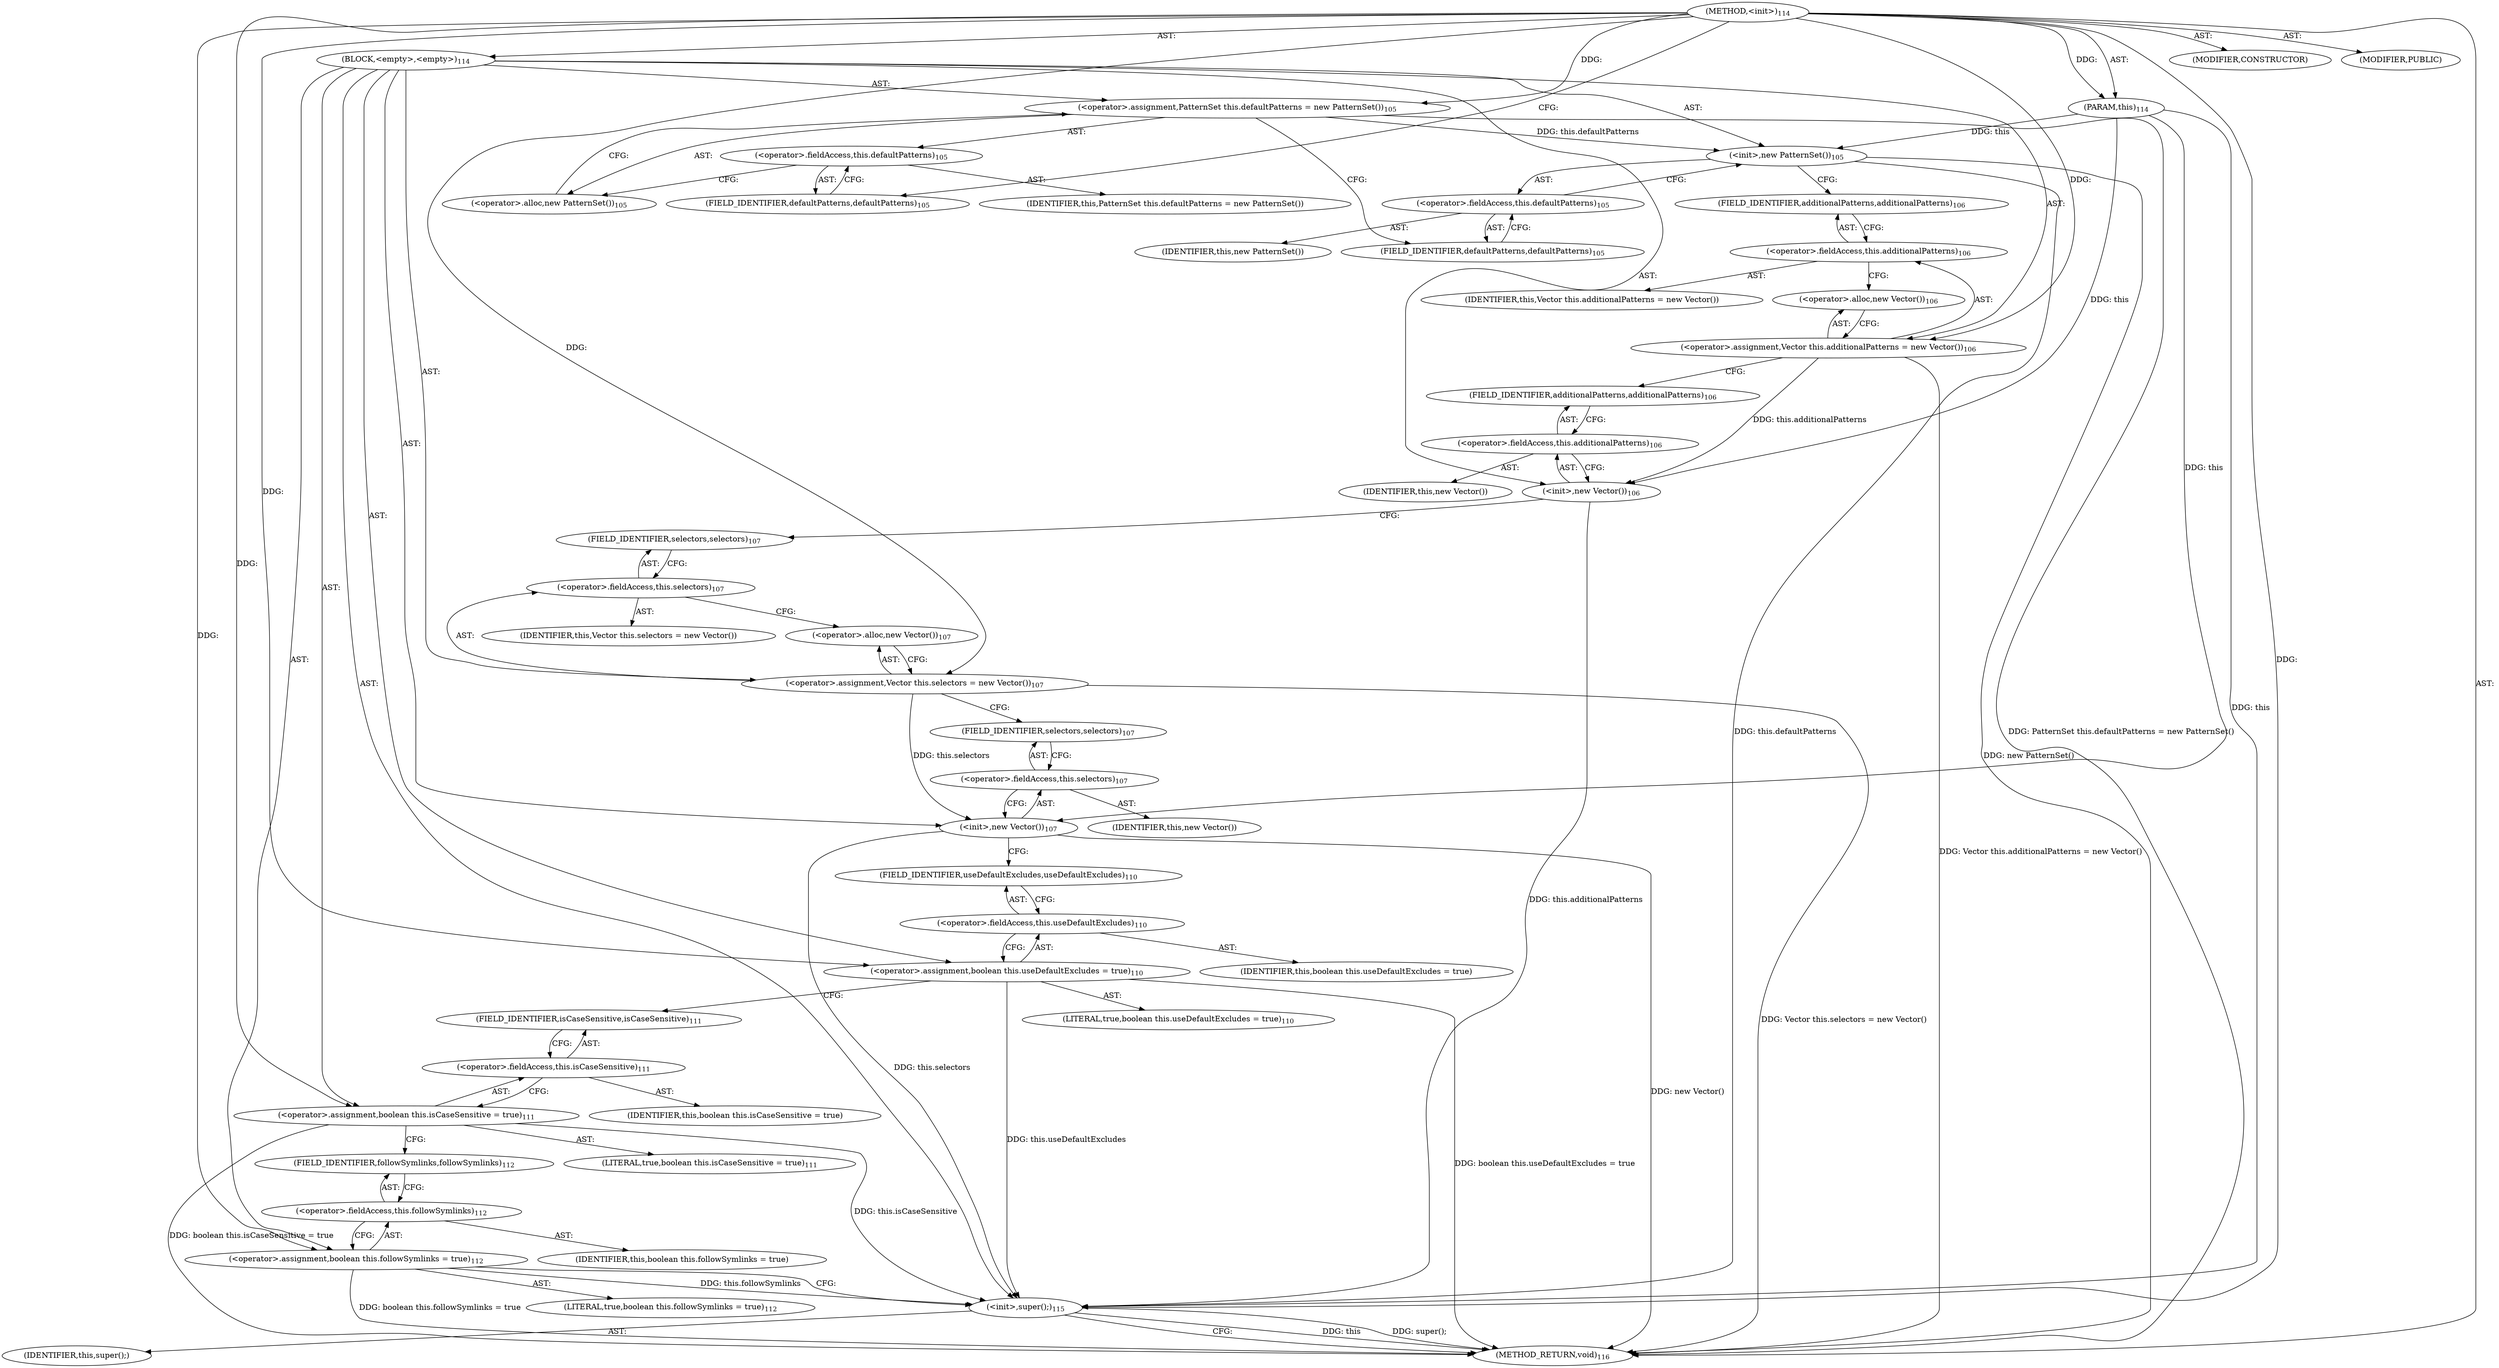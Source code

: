 digraph "&lt;init&gt;" {  
"111669149696" [label = <(METHOD,&lt;init&gt;)<SUB>114</SUB>> ]
"115964117040" [label = <(PARAM,this)<SUB>114</SUB>> ]
"25769803776" [label = <(BLOCK,&lt;empty&gt;,&lt;empty&gt;)<SUB>114</SUB>> ]
"30064771073" [label = <(&lt;operator&gt;.assignment,PatternSet this.defaultPatterns = new PatternSet())<SUB>105</SUB>> ]
"30064771074" [label = <(&lt;operator&gt;.fieldAccess,this.defaultPatterns)<SUB>105</SUB>> ]
"68719476852" [label = <(IDENTIFIER,this,PatternSet this.defaultPatterns = new PatternSet())> ]
"55834574848" [label = <(FIELD_IDENTIFIER,defaultPatterns,defaultPatterns)<SUB>105</SUB>> ]
"30064771075" [label = <(&lt;operator&gt;.alloc,new PatternSet())<SUB>105</SUB>> ]
"30064771076" [label = <(&lt;init&gt;,new PatternSet())<SUB>105</SUB>> ]
"30064771077" [label = <(&lt;operator&gt;.fieldAccess,this.defaultPatterns)<SUB>105</SUB>> ]
"68719476853" [label = <(IDENTIFIER,this,new PatternSet())> ]
"55834574849" [label = <(FIELD_IDENTIFIER,defaultPatterns,defaultPatterns)<SUB>105</SUB>> ]
"30064771078" [label = <(&lt;operator&gt;.assignment,Vector this.additionalPatterns = new Vector())<SUB>106</SUB>> ]
"30064771079" [label = <(&lt;operator&gt;.fieldAccess,this.additionalPatterns)<SUB>106</SUB>> ]
"68719476854" [label = <(IDENTIFIER,this,Vector this.additionalPatterns = new Vector())> ]
"55834574850" [label = <(FIELD_IDENTIFIER,additionalPatterns,additionalPatterns)<SUB>106</SUB>> ]
"30064771080" [label = <(&lt;operator&gt;.alloc,new Vector())<SUB>106</SUB>> ]
"30064771081" [label = <(&lt;init&gt;,new Vector())<SUB>106</SUB>> ]
"30064771082" [label = <(&lt;operator&gt;.fieldAccess,this.additionalPatterns)<SUB>106</SUB>> ]
"68719476855" [label = <(IDENTIFIER,this,new Vector())> ]
"55834574851" [label = <(FIELD_IDENTIFIER,additionalPatterns,additionalPatterns)<SUB>106</SUB>> ]
"30064771083" [label = <(&lt;operator&gt;.assignment,Vector this.selectors = new Vector())<SUB>107</SUB>> ]
"30064771084" [label = <(&lt;operator&gt;.fieldAccess,this.selectors)<SUB>107</SUB>> ]
"68719476856" [label = <(IDENTIFIER,this,Vector this.selectors = new Vector())> ]
"55834574852" [label = <(FIELD_IDENTIFIER,selectors,selectors)<SUB>107</SUB>> ]
"30064771085" [label = <(&lt;operator&gt;.alloc,new Vector())<SUB>107</SUB>> ]
"30064771086" [label = <(&lt;init&gt;,new Vector())<SUB>107</SUB>> ]
"30064771087" [label = <(&lt;operator&gt;.fieldAccess,this.selectors)<SUB>107</SUB>> ]
"68719476857" [label = <(IDENTIFIER,this,new Vector())> ]
"55834574853" [label = <(FIELD_IDENTIFIER,selectors,selectors)<SUB>107</SUB>> ]
"30064771088" [label = <(&lt;operator&gt;.assignment,boolean this.useDefaultExcludes = true)<SUB>110</SUB>> ]
"30064771089" [label = <(&lt;operator&gt;.fieldAccess,this.useDefaultExcludes)<SUB>110</SUB>> ]
"68719476858" [label = <(IDENTIFIER,this,boolean this.useDefaultExcludes = true)> ]
"55834574854" [label = <(FIELD_IDENTIFIER,useDefaultExcludes,useDefaultExcludes)<SUB>110</SUB>> ]
"90194313216" [label = <(LITERAL,true,boolean this.useDefaultExcludes = true)<SUB>110</SUB>> ]
"30064771090" [label = <(&lt;operator&gt;.assignment,boolean this.isCaseSensitive = true)<SUB>111</SUB>> ]
"30064771091" [label = <(&lt;operator&gt;.fieldAccess,this.isCaseSensitive)<SUB>111</SUB>> ]
"68719476859" [label = <(IDENTIFIER,this,boolean this.isCaseSensitive = true)> ]
"55834574855" [label = <(FIELD_IDENTIFIER,isCaseSensitive,isCaseSensitive)<SUB>111</SUB>> ]
"90194313217" [label = <(LITERAL,true,boolean this.isCaseSensitive = true)<SUB>111</SUB>> ]
"30064771092" [label = <(&lt;operator&gt;.assignment,boolean this.followSymlinks = true)<SUB>112</SUB>> ]
"30064771093" [label = <(&lt;operator&gt;.fieldAccess,this.followSymlinks)<SUB>112</SUB>> ]
"68719476860" [label = <(IDENTIFIER,this,boolean this.followSymlinks = true)> ]
"55834574856" [label = <(FIELD_IDENTIFIER,followSymlinks,followSymlinks)<SUB>112</SUB>> ]
"90194313218" [label = <(LITERAL,true,boolean this.followSymlinks = true)<SUB>112</SUB>> ]
"30064771072" [label = <(&lt;init&gt;,super();)<SUB>115</SUB>> ]
"68719476843" [label = <(IDENTIFIER,this,super();)> ]
"133143986183" [label = <(MODIFIER,CONSTRUCTOR)> ]
"133143986184" [label = <(MODIFIER,PUBLIC)> ]
"128849018880" [label = <(METHOD_RETURN,void)<SUB>116</SUB>> ]
  "111669149696" -> "115964117040"  [ label = "AST: "] 
  "111669149696" -> "25769803776"  [ label = "AST: "] 
  "111669149696" -> "133143986183"  [ label = "AST: "] 
  "111669149696" -> "133143986184"  [ label = "AST: "] 
  "111669149696" -> "128849018880"  [ label = "AST: "] 
  "25769803776" -> "30064771073"  [ label = "AST: "] 
  "25769803776" -> "30064771076"  [ label = "AST: "] 
  "25769803776" -> "30064771078"  [ label = "AST: "] 
  "25769803776" -> "30064771081"  [ label = "AST: "] 
  "25769803776" -> "30064771083"  [ label = "AST: "] 
  "25769803776" -> "30064771086"  [ label = "AST: "] 
  "25769803776" -> "30064771088"  [ label = "AST: "] 
  "25769803776" -> "30064771090"  [ label = "AST: "] 
  "25769803776" -> "30064771092"  [ label = "AST: "] 
  "25769803776" -> "30064771072"  [ label = "AST: "] 
  "30064771073" -> "30064771074"  [ label = "AST: "] 
  "30064771073" -> "30064771075"  [ label = "AST: "] 
  "30064771074" -> "68719476852"  [ label = "AST: "] 
  "30064771074" -> "55834574848"  [ label = "AST: "] 
  "30064771076" -> "30064771077"  [ label = "AST: "] 
  "30064771077" -> "68719476853"  [ label = "AST: "] 
  "30064771077" -> "55834574849"  [ label = "AST: "] 
  "30064771078" -> "30064771079"  [ label = "AST: "] 
  "30064771078" -> "30064771080"  [ label = "AST: "] 
  "30064771079" -> "68719476854"  [ label = "AST: "] 
  "30064771079" -> "55834574850"  [ label = "AST: "] 
  "30064771081" -> "30064771082"  [ label = "AST: "] 
  "30064771082" -> "68719476855"  [ label = "AST: "] 
  "30064771082" -> "55834574851"  [ label = "AST: "] 
  "30064771083" -> "30064771084"  [ label = "AST: "] 
  "30064771083" -> "30064771085"  [ label = "AST: "] 
  "30064771084" -> "68719476856"  [ label = "AST: "] 
  "30064771084" -> "55834574852"  [ label = "AST: "] 
  "30064771086" -> "30064771087"  [ label = "AST: "] 
  "30064771087" -> "68719476857"  [ label = "AST: "] 
  "30064771087" -> "55834574853"  [ label = "AST: "] 
  "30064771088" -> "30064771089"  [ label = "AST: "] 
  "30064771088" -> "90194313216"  [ label = "AST: "] 
  "30064771089" -> "68719476858"  [ label = "AST: "] 
  "30064771089" -> "55834574854"  [ label = "AST: "] 
  "30064771090" -> "30064771091"  [ label = "AST: "] 
  "30064771090" -> "90194313217"  [ label = "AST: "] 
  "30064771091" -> "68719476859"  [ label = "AST: "] 
  "30064771091" -> "55834574855"  [ label = "AST: "] 
  "30064771092" -> "30064771093"  [ label = "AST: "] 
  "30064771092" -> "90194313218"  [ label = "AST: "] 
  "30064771093" -> "68719476860"  [ label = "AST: "] 
  "30064771093" -> "55834574856"  [ label = "AST: "] 
  "30064771072" -> "68719476843"  [ label = "AST: "] 
  "30064771073" -> "55834574849"  [ label = "CFG: "] 
  "30064771076" -> "55834574850"  [ label = "CFG: "] 
  "30064771078" -> "55834574851"  [ label = "CFG: "] 
  "30064771081" -> "55834574852"  [ label = "CFG: "] 
  "30064771083" -> "55834574853"  [ label = "CFG: "] 
  "30064771086" -> "55834574854"  [ label = "CFG: "] 
  "30064771088" -> "55834574855"  [ label = "CFG: "] 
  "30064771090" -> "55834574856"  [ label = "CFG: "] 
  "30064771092" -> "30064771072"  [ label = "CFG: "] 
  "30064771072" -> "128849018880"  [ label = "CFG: "] 
  "30064771074" -> "30064771075"  [ label = "CFG: "] 
  "30064771075" -> "30064771073"  [ label = "CFG: "] 
  "30064771077" -> "30064771076"  [ label = "CFG: "] 
  "30064771079" -> "30064771080"  [ label = "CFG: "] 
  "30064771080" -> "30064771078"  [ label = "CFG: "] 
  "30064771082" -> "30064771081"  [ label = "CFG: "] 
  "30064771084" -> "30064771085"  [ label = "CFG: "] 
  "30064771085" -> "30064771083"  [ label = "CFG: "] 
  "30064771087" -> "30064771086"  [ label = "CFG: "] 
  "30064771089" -> "30064771088"  [ label = "CFG: "] 
  "30064771091" -> "30064771090"  [ label = "CFG: "] 
  "30064771093" -> "30064771092"  [ label = "CFG: "] 
  "55834574848" -> "30064771074"  [ label = "CFG: "] 
  "55834574849" -> "30064771077"  [ label = "CFG: "] 
  "55834574850" -> "30064771079"  [ label = "CFG: "] 
  "55834574851" -> "30064771082"  [ label = "CFG: "] 
  "55834574852" -> "30064771084"  [ label = "CFG: "] 
  "55834574853" -> "30064771087"  [ label = "CFG: "] 
  "55834574854" -> "30064771089"  [ label = "CFG: "] 
  "55834574855" -> "30064771091"  [ label = "CFG: "] 
  "55834574856" -> "30064771093"  [ label = "CFG: "] 
  "111669149696" -> "55834574848"  [ label = "CFG: "] 
  "30064771073" -> "128849018880"  [ label = "DDG: PatternSet this.defaultPatterns = new PatternSet()"] 
  "30064771076" -> "128849018880"  [ label = "DDG: new PatternSet()"] 
  "30064771078" -> "128849018880"  [ label = "DDG: Vector this.additionalPatterns = new Vector()"] 
  "30064771083" -> "128849018880"  [ label = "DDG: Vector this.selectors = new Vector()"] 
  "30064771086" -> "128849018880"  [ label = "DDG: new Vector()"] 
  "30064771088" -> "128849018880"  [ label = "DDG: boolean this.useDefaultExcludes = true"] 
  "30064771090" -> "128849018880"  [ label = "DDG: boolean this.isCaseSensitive = true"] 
  "30064771092" -> "128849018880"  [ label = "DDG: boolean this.followSymlinks = true"] 
  "30064771072" -> "128849018880"  [ label = "DDG: this"] 
  "30064771072" -> "128849018880"  [ label = "DDG: super();"] 
  "111669149696" -> "115964117040"  [ label = "DDG: "] 
  "111669149696" -> "30064771073"  [ label = "DDG: "] 
  "111669149696" -> "30064771078"  [ label = "DDG: "] 
  "111669149696" -> "30064771083"  [ label = "DDG: "] 
  "111669149696" -> "30064771088"  [ label = "DDG: "] 
  "111669149696" -> "30064771090"  [ label = "DDG: "] 
  "111669149696" -> "30064771092"  [ label = "DDG: "] 
  "115964117040" -> "30064771076"  [ label = "DDG: this"] 
  "30064771073" -> "30064771076"  [ label = "DDG: this.defaultPatterns"] 
  "115964117040" -> "30064771081"  [ label = "DDG: this"] 
  "30064771078" -> "30064771081"  [ label = "DDG: this.additionalPatterns"] 
  "115964117040" -> "30064771086"  [ label = "DDG: this"] 
  "30064771083" -> "30064771086"  [ label = "DDG: this.selectors"] 
  "115964117040" -> "30064771072"  [ label = "DDG: this"] 
  "30064771076" -> "30064771072"  [ label = "DDG: this.defaultPatterns"] 
  "30064771081" -> "30064771072"  [ label = "DDG: this.additionalPatterns"] 
  "30064771086" -> "30064771072"  [ label = "DDG: this.selectors"] 
  "30064771088" -> "30064771072"  [ label = "DDG: this.useDefaultExcludes"] 
  "30064771090" -> "30064771072"  [ label = "DDG: this.isCaseSensitive"] 
  "30064771092" -> "30064771072"  [ label = "DDG: this.followSymlinks"] 
  "111669149696" -> "30064771072"  [ label = "DDG: "] 
}
